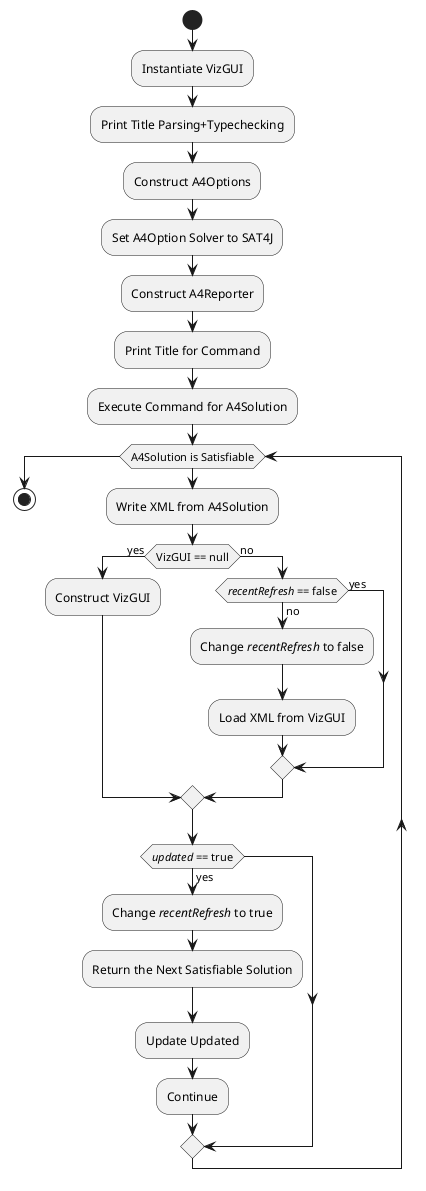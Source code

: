 @startuml
start
:Instantiate VizGUI;
:Print Title Parsing+Typechecking;
:Construct A4Options;
:Set A4Option Solver to SAT4J;
:Construct A4Reporter;
:Print Title for Command;
:Execute Command for A4Solution;
while(A4Solution is Satisfiable)
:Write XML from A4Solution;
if (VizGUI == null) then (yes)
:Construct VizGUI;
else(no)
if(//recentRefresh// == false) then (yes)
else(no)
:Change //recentRefresh// to false;
:Load XML from VizGUI;
endif
endif
if(//updated// == true) then (yes)
:Change //recentRefresh// to true;
:Return the Next Satisfiable Solution;
:Update Updated;
:Continue;
endif
endwhile
stop
@enduml
